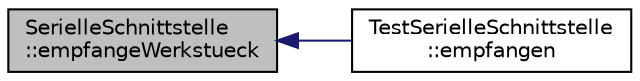 digraph "SerielleSchnittstelle::empfangeWerkstueck"
{
  edge [fontname="Helvetica",fontsize="10",labelfontname="Helvetica",labelfontsize="10"];
  node [fontname="Helvetica",fontsize="10",shape=record];
  rankdir="LR";
  Node1 [label="SerielleSchnittstelle\l::empfangeWerkstueck",height=0.2,width=0.4,color="black", fillcolor="grey75", style="filled" fontcolor="black"];
  Node1 -> Node2 [dir="back",color="midnightblue",fontsize="10",style="solid",fontname="Helvetica"];
  Node2 [label="TestSerielleSchnittstelle\l::empfangen",height=0.2,width=0.4,color="black", fillcolor="white", style="filled",URL="$class_test_serielle_schnittstelle.html#a54f9f63e2e184ecb3629dbc7c04a172a"];
}
